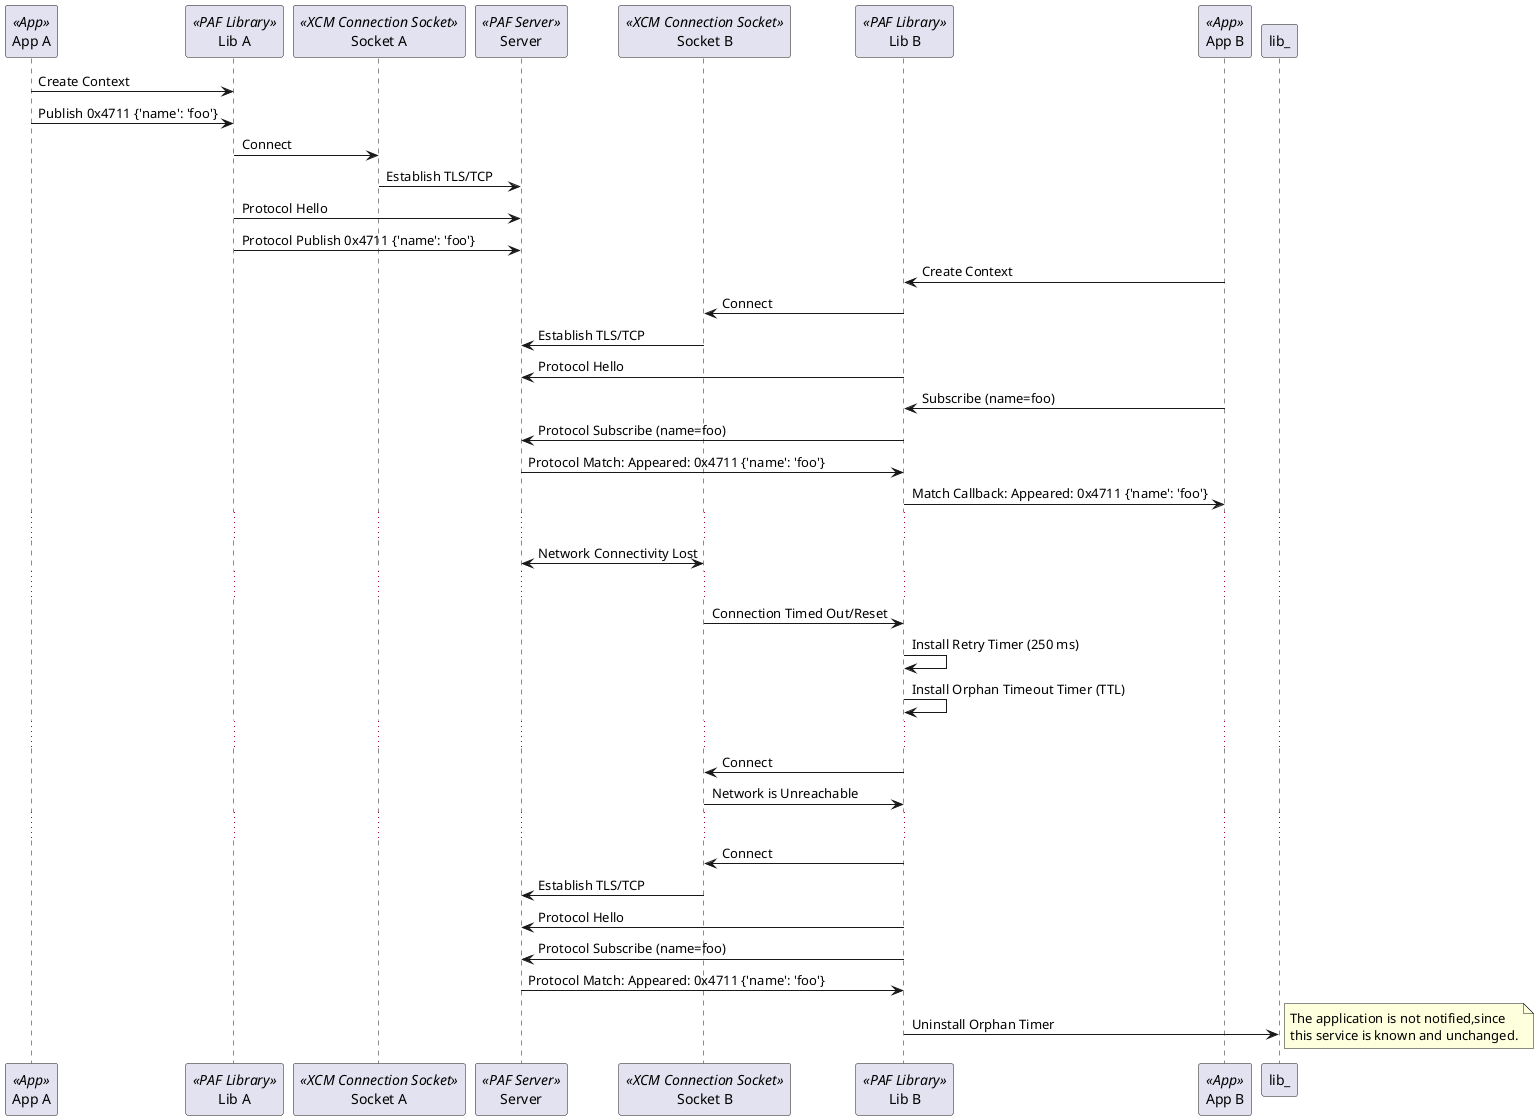 @startuml

participant "App A" as app_a << App >>
participant "Lib A" as lib_a << PAF Library >>
participant "Socket A" as sock_a << XCM Connection Socket >>

participant "Server" as server << PAF Server >>

participant "Socket B" as sock_b << XCM Connection Socket >>
participant "Lib B" as lib_b << PAF Library >>
participant "App B" as app_b << App >>

app_a -> lib_a: Create Context
app_a -> lib_a: Publish 0x4711 {'name': 'foo'}
lib_a -> sock_a: Connect
sock_a -> server: Establish TLS/TCP
lib_a -> server: Protocol Hello
lib_a -> server: Protocol Publish 0x4711 {'name': 'foo'}

app_b -> lib_b: Create Context
lib_b -> sock_b: Connect
sock_b -> server: Establish TLS/TCP
lib_b -> server: Protocol Hello
app_b -> lib_b: Subscribe (name=foo)
lib_b -> server: Protocol Subscribe (name=foo)
server -> lib_b: Protocol Match: Appeared: 0x4711 {'name': 'foo'}
lib_b -> app_b: Match Callback: Appeared: 0x4711 {'name': 'foo'}
...
sock_b <-> server: Network Connectivity Lost
...
sock_b -> lib_b: Connection Timed Out/Reset
lib_b -> lib_b: Install Retry Timer (250 ms)
lib_b -> lib_b: Install Orphan Timeout Timer (TTL)
...
lib_b -> sock_b: Connect
sock_b -> lib_b: Network is Unreachable
...
lib_b -> sock_b: Connect
sock_b -> server: Establish TLS/TCP
lib_b -> server: Protocol Hello
lib_b -> server: Protocol Subscribe (name=foo)
server -> lib_b: Protocol Match: Appeared: 0x4711 {'name': 'foo'}
lib_b -> lib_: Uninstall Orphan Timer
note right: The application is not notified,since\nthis service is known and unchanged.

@enduml


